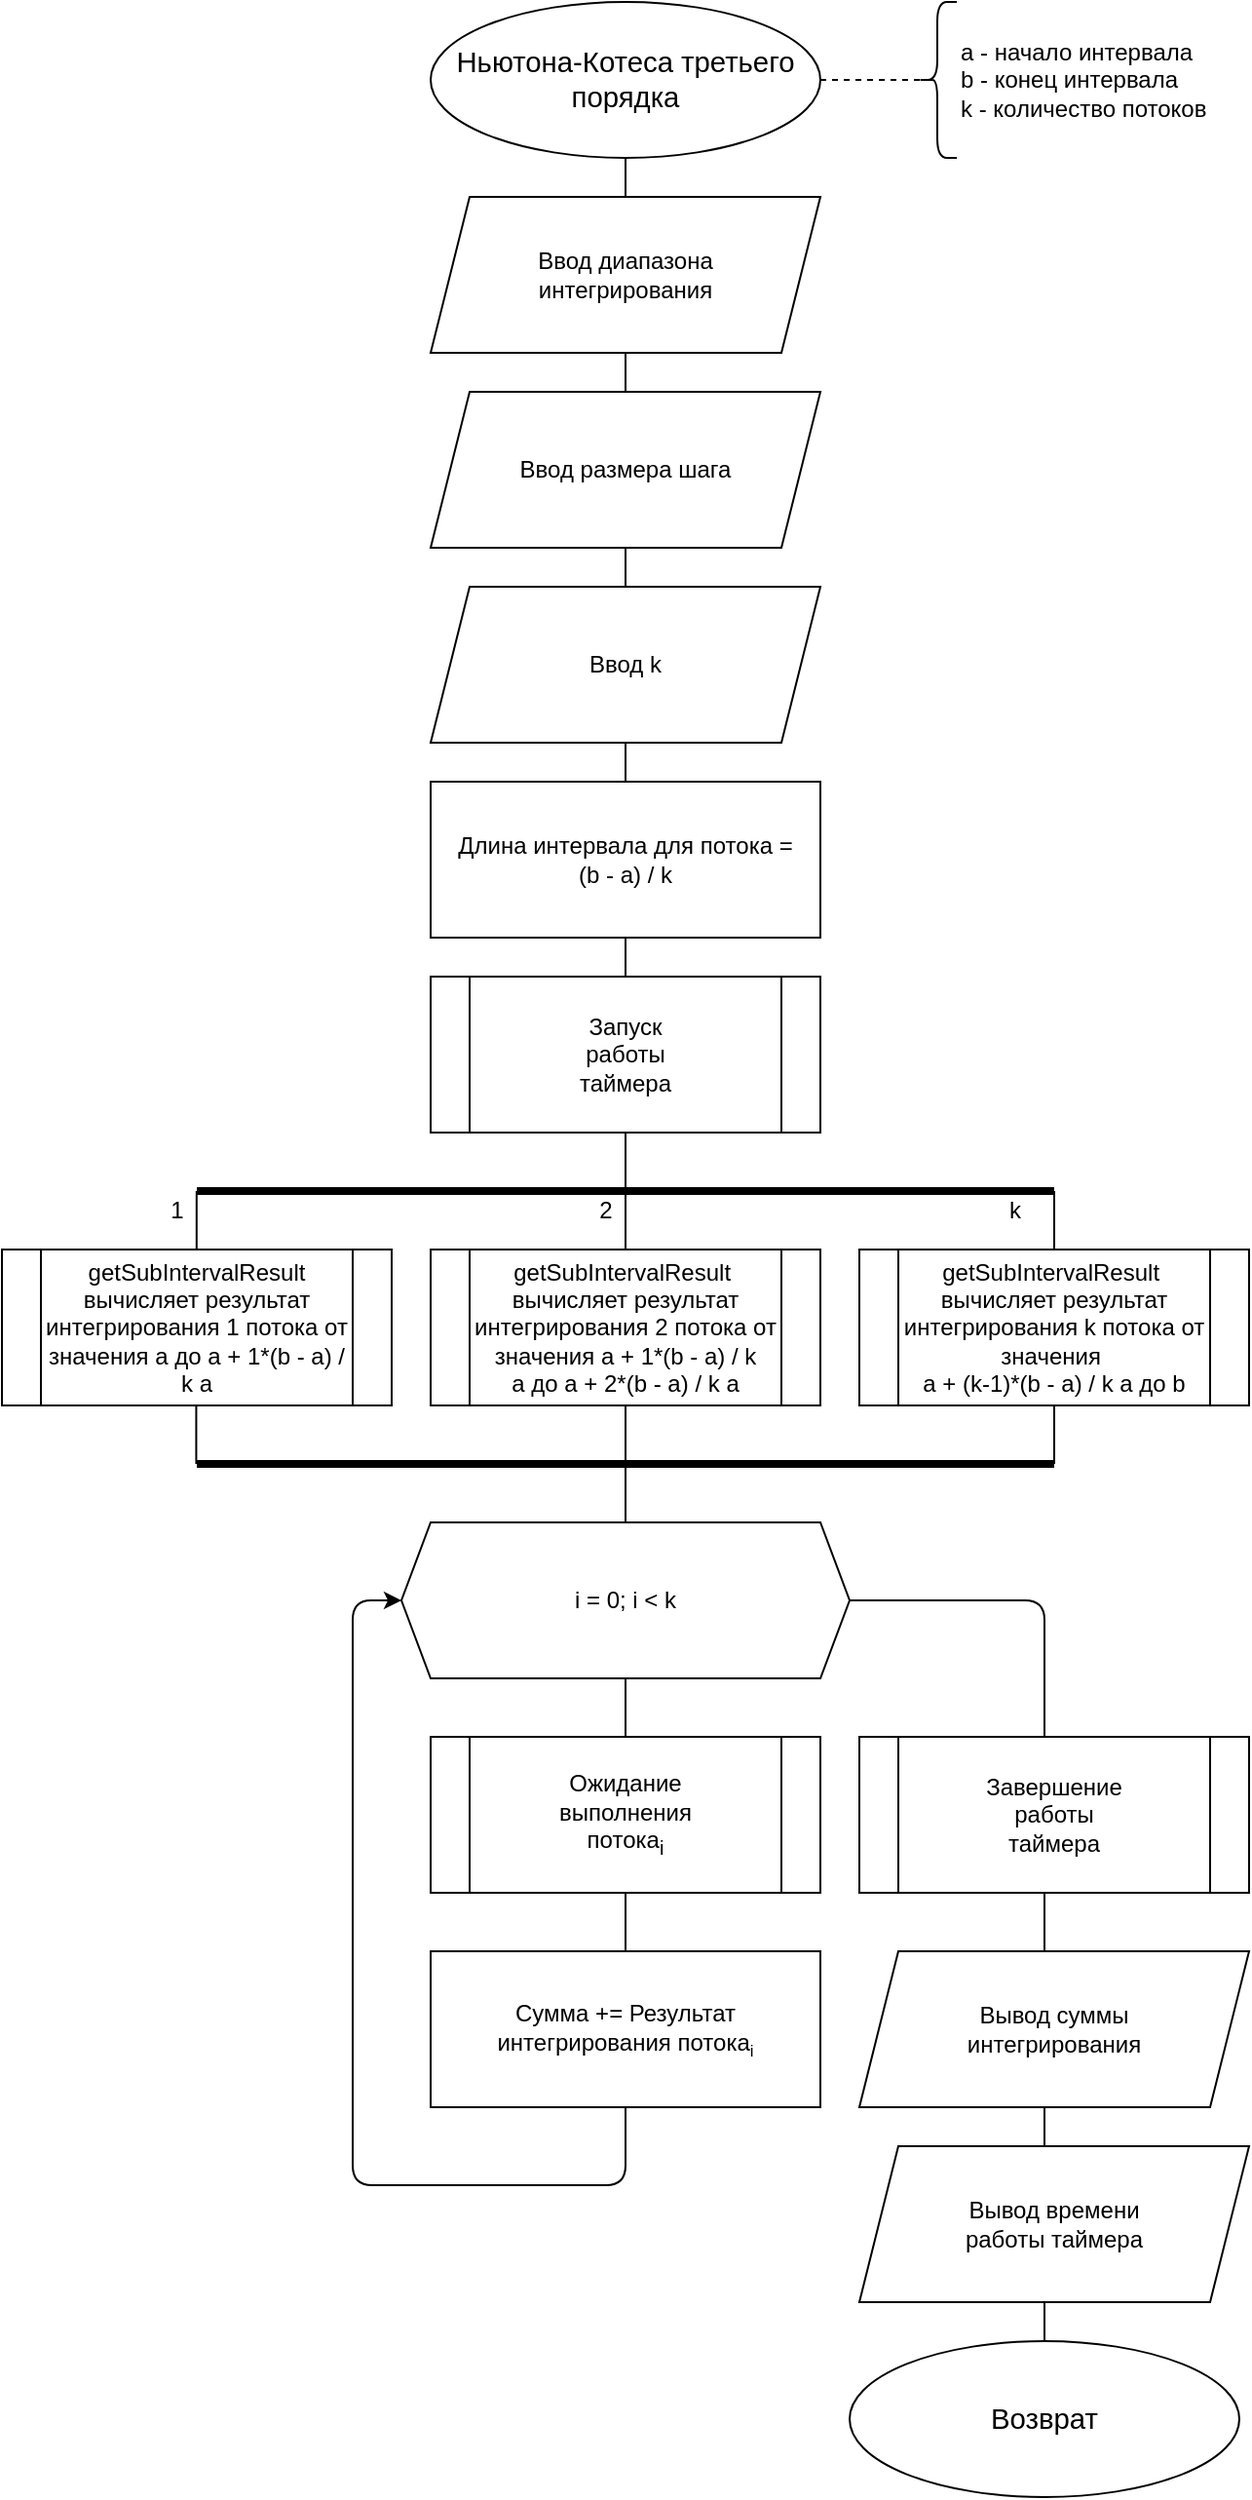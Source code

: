 <mxfile version="13.7.4" type="device"><diagram id="7dFLeUjiA9YY33CkXR7l" name="Page-1"><mxGraphModel dx="1640" dy="435" grid="1" gridSize="10" guides="1" tooltips="1" connect="1" arrows="1" fold="1" page="1" pageScale="1" pageWidth="827" pageHeight="1169" math="0" shadow="0"><root><mxCell id="0"/><mxCell id="1" parent="0"/><mxCell id="pJMV0x1qbv_8ZhTKLl63-28" value="" style="endArrow=none;html=1;exitX=1;exitY=0.5;exitDx=0;exitDy=0;entryX=0.5;entryY=0;entryDx=0;entryDy=0;" parent="1" source="pJMV0x1qbv_8ZhTKLl63-19" target="pJMV0x1qbv_8ZhTKLl63-27" edge="1"><mxGeometry width="50" height="50" relative="1" as="geometry"><mxPoint x="310" y="1160" as="sourcePoint"/><mxPoint x="360" y="1110" as="targetPoint"/><Array as="points"><mxPoint x="235" y="1110"/></Array></mxGeometry></mxCell><mxCell id="pJMV0x1qbv_8ZhTKLl63-23" value="" style="endArrow=classic;html=1;exitX=0.5;exitY=1;exitDx=0;exitDy=0;entryX=0;entryY=0.5;entryDx=0;entryDy=0;" parent="1" source="pJMV0x1qbv_8ZhTKLl63-19" target="pJMV0x1qbv_8ZhTKLl63-19" edge="1"><mxGeometry width="50" height="50" relative="1" as="geometry"><mxPoint x="-100" y="1570" as="sourcePoint"/><mxPoint x="-50" y="1520" as="targetPoint"/><Array as="points"><mxPoint x="20" y="1410"/><mxPoint x="-120" y="1410"/><mxPoint x="-120" y="1110"/></Array></mxGeometry></mxCell><mxCell id="pJMV0x1qbv_8ZhTKLl63-1" value="" style="endArrow=none;html=1;entryX=0.5;entryY=1;entryDx=0;entryDy=0;exitX=0.5;exitY=0;exitDx=0;exitDy=0;" parent="1" target="pJMV0x1qbv_8ZhTKLl63-2" edge="1"><mxGeometry width="50" height="50" relative="1" as="geometry"><mxPoint x="20" y="790" as="sourcePoint"/><mxPoint x="60" y="660" as="targetPoint"/></mxGeometry></mxCell><mxCell id="pJMV0x1qbv_8ZhTKLl63-2" value="&lt;span style=&quot;font-family: , &amp;#34;arial&amp;#34; ; font-size: 14.667px ; text-align: left ; background-color: rgb(255 , 255 , 255)&quot;&gt;Ньютона-Котеса третьего порядка&lt;/span&gt;" style="ellipse;whiteSpace=wrap;html=1;" parent="1" vertex="1"><mxGeometry x="-80" y="290" width="200" height="80" as="geometry"/></mxCell><mxCell id="pJMV0x1qbv_8ZhTKLl63-3" value="Ввод диапазона&lt;br&gt;интегрирования" style="shape=parallelogram;perimeter=parallelogramPerimeter;whiteSpace=wrap;html=1;fixedSize=1;" parent="1" vertex="1"><mxGeometry x="-80" y="390" width="200" height="80" as="geometry"/></mxCell><mxCell id="pJMV0x1qbv_8ZhTKLl63-4" value="Ввод размера шага" style="shape=parallelogram;perimeter=parallelogramPerimeter;whiteSpace=wrap;html=1;fixedSize=1;" parent="1" vertex="1"><mxGeometry x="-80" y="490" width="200" height="80" as="geometry"/></mxCell><mxCell id="pJMV0x1qbv_8ZhTKLl63-5" value="Ввод k" style="shape=parallelogram;perimeter=parallelogramPerimeter;whiteSpace=wrap;html=1;fixedSize=1;" parent="1" vertex="1"><mxGeometry x="-80" y="590" width="200" height="80" as="geometry"/></mxCell><mxCell id="pJMV0x1qbv_8ZhTKLl63-6" value="Длина интервала для потока =&lt;br&gt;(b - a) / k" style="rounded=0;whiteSpace=wrap;html=1;" parent="1" vertex="1"><mxGeometry x="-80" y="690" width="200" height="80" as="geometry"/></mxCell><mxCell id="pJMV0x1qbv_8ZhTKLl63-7" value="Запуск&lt;br&gt;работы&lt;br&gt;таймера" style="shape=process;whiteSpace=wrap;html=1;backgroundOutline=1;" parent="1" vertex="1"><mxGeometry x="-80" y="790" width="200" height="80" as="geometry"/></mxCell><mxCell id="pJMV0x1qbv_8ZhTKLl63-8" value="" style="endArrow=none;dashed=1;html=1;exitX=1;exitY=0.5;exitDx=0;exitDy=0;entryX=0.1;entryY=0.5;entryDx=0;entryDy=0;entryPerimeter=0;" parent="1" source="pJMV0x1qbv_8ZhTKLl63-2" target="pJMV0x1qbv_8ZhTKLl63-9" edge="1"><mxGeometry width="50" height="50" relative="1" as="geometry"><mxPoint x="250" y="500" as="sourcePoint"/><mxPoint x="200" y="330" as="targetPoint"/></mxGeometry></mxCell><mxCell id="pJMV0x1qbv_8ZhTKLl63-9" value="" style="shape=curlyBracket;whiteSpace=wrap;html=1;rounded=1;" parent="1" vertex="1"><mxGeometry x="170" y="290" width="20" height="80" as="geometry"/></mxCell><mxCell id="pJMV0x1qbv_8ZhTKLl63-10" value="&lt;div&gt;&lt;span&gt;a - начало интервала&lt;/span&gt;&lt;/div&gt;&lt;div&gt;&lt;span&gt;b - конец интервала&lt;/span&gt;&lt;/div&gt;&lt;div&gt;&lt;span&gt;k - количество потоков&lt;/span&gt;&lt;/div&gt;" style="text;html=1;strokeColor=none;fillColor=none;align=left;verticalAlign=middle;whiteSpace=wrap;rounded=0;" parent="1" vertex="1"><mxGeometry x="190" y="300" width="130" height="60" as="geometry"/></mxCell><mxCell id="pJMV0x1qbv_8ZhTKLl63-11" value="" style="endArrow=none;html=1;entryX=0.5;entryY=1;entryDx=0;entryDy=0;exitX=0.5;exitY=0;exitDx=0;exitDy=0;" parent="1" source="pJMV0x1qbv_8ZhTKLl63-12" target="pJMV0x1qbv_8ZhTKLl63-7" edge="1"><mxGeometry width="50" height="50" relative="1" as="geometry"><mxPoint x="20" y="900" as="sourcePoint"/><mxPoint x="30" y="920" as="targetPoint"/></mxGeometry></mxCell><mxCell id="pJMV0x1qbv_8ZhTKLl63-12" value="&lt;span&gt;getSubIntervalResult&amp;nbsp;&lt;br&gt;&lt;/span&gt;вычисляет результат интегрирования 2 потока&lt;span&gt;&amp;nbsp;от значения&amp;nbsp;&lt;/span&gt;а + 1*(b - a) / k a&lt;span&gt;&amp;nbsp;до а + 2*(b - a) / k a&lt;/span&gt;" style="shape=process;whiteSpace=wrap;html=1;backgroundOutline=1;" parent="1" vertex="1"><mxGeometry x="-80" y="930" width="200" height="80" as="geometry"/></mxCell><mxCell id="pJMV0x1qbv_8ZhTKLl63-14" value="getSubIntervalResult вычисляет результат интегрирования 1 потока от значения а до а + 1*(b - a) / k a" style="shape=process;whiteSpace=wrap;html=1;backgroundOutline=1;" parent="1" vertex="1"><mxGeometry x="-300" y="930" width="200" height="80" as="geometry"/></mxCell><mxCell id="pJMV0x1qbv_8ZhTKLl63-16" value="&lt;span&gt;getSubIntervalResult&amp;nbsp;&lt;br&gt;&lt;/span&gt;вычисляет результат интегрирования k потока&amp;nbsp;&lt;span&gt;от значения&amp;nbsp;&lt;br&gt;&lt;/span&gt;&lt;span&gt;а + (k-1)*(b - a) / k a&lt;/span&gt;&lt;span&gt;&amp;nbsp;до b&lt;/span&gt;" style="shape=process;whiteSpace=wrap;html=1;backgroundOutline=1;direction=west;" parent="1" vertex="1"><mxGeometry x="140" y="930" width="200" height="80" as="geometry"/></mxCell><mxCell id="pJMV0x1qbv_8ZhTKLl63-18" value="" style="endArrow=none;html=1;entryX=0.5;entryY=1;entryDx=0;entryDy=0;" parent="1" target="pJMV0x1qbv_8ZhTKLl63-12" edge="1"><mxGeometry width="50" height="50" relative="1" as="geometry"><mxPoint x="20" y="1070" as="sourcePoint"/><mxPoint x="40" y="890" as="targetPoint"/></mxGeometry></mxCell><mxCell id="pJMV0x1qbv_8ZhTKLl63-19" value="i = 0; i &amp;lt; k" style="shape=hexagon;perimeter=hexagonPerimeter2;whiteSpace=wrap;html=1;fixedSize=1;size=15;" parent="1" vertex="1"><mxGeometry x="-95" y="1070" width="230" height="80" as="geometry"/></mxCell><mxCell id="pJMV0x1qbv_8ZhTKLl63-20" value="Ожидание&lt;br&gt;выполнения&lt;br&gt;потока&lt;sub&gt;i&lt;/sub&gt;" style="shape=process;whiteSpace=wrap;html=1;backgroundOutline=1;" parent="1" vertex="1"><mxGeometry x="-80" y="1180" width="200" height="80" as="geometry"/></mxCell><mxCell id="pJMV0x1qbv_8ZhTKLl63-21" value="Сумма += Результат интегрирования потока&lt;span style=&quot;font-size: 10px&quot;&gt;&lt;sub&gt;i&lt;/sub&gt;&lt;/span&gt;" style="rounded=0;whiteSpace=wrap;html=1;" parent="1" vertex="1"><mxGeometry x="-80" y="1290" width="200" height="80" as="geometry"/></mxCell><mxCell id="pJMV0x1qbv_8ZhTKLl63-24" value="Завершение&lt;br&gt;работы&lt;br&gt;таймера" style="shape=process;whiteSpace=wrap;html=1;backgroundOutline=1;" parent="1" vertex="1"><mxGeometry x="140" y="1180" width="200" height="80" as="geometry"/></mxCell><mxCell id="pJMV0x1qbv_8ZhTKLl63-25" value="Вывод суммы&lt;br&gt;интегрирования" style="shape=parallelogram;perimeter=parallelogramPerimeter;whiteSpace=wrap;html=1;fixedSize=1;" parent="1" vertex="1"><mxGeometry x="140" y="1290" width="200" height="80" as="geometry"/></mxCell><mxCell id="pJMV0x1qbv_8ZhTKLl63-26" value="Вывод времени&lt;br&gt;работы таймера" style="shape=parallelogram;perimeter=parallelogramPerimeter;whiteSpace=wrap;html=1;fixedSize=1;" parent="1" vertex="1"><mxGeometry x="140" y="1390" width="200" height="80" as="geometry"/></mxCell><mxCell id="pJMV0x1qbv_8ZhTKLl63-27" value="&lt;div style=&quot;text-align: left&quot;&gt;&lt;span style=&quot;font-size: 14.667px ; background-color: rgb(255 , 255 , 255)&quot;&gt;Возврат&lt;/span&gt;&lt;/div&gt;" style="ellipse;whiteSpace=wrap;html=1;" parent="1" vertex="1"><mxGeometry x="135" y="1490" width="200" height="80" as="geometry"/></mxCell><mxCell id="pJMV0x1qbv_8ZhTKLl63-29" value="1" style="text;html=1;strokeColor=none;fillColor=none;align=center;verticalAlign=middle;whiteSpace=wrap;rounded=0;" parent="1" vertex="1"><mxGeometry x="-230" y="900" width="40" height="20" as="geometry"/></mxCell><mxCell id="pJMV0x1qbv_8ZhTKLl63-30" value="2" style="text;html=1;strokeColor=none;fillColor=none;align=center;verticalAlign=middle;whiteSpace=wrap;rounded=0;" parent="1" vertex="1"><mxGeometry x="-10" y="900" width="40" height="20" as="geometry"/></mxCell><mxCell id="pJMV0x1qbv_8ZhTKLl63-31" value="k" style="text;html=1;strokeColor=none;fillColor=none;align=center;verticalAlign=middle;whiteSpace=wrap;rounded=0;" parent="1" vertex="1"><mxGeometry x="200" y="900" width="40" height="20" as="geometry"/></mxCell><mxCell id="pJMV0x1qbv_8ZhTKLl63-33" value="" style="endArrow=none;html=1;entryX=0.5;entryY=1;entryDx=0;entryDy=0;exitX=0.5;exitY=0;exitDx=0;exitDy=0;" parent="1" source="pJMV0x1qbv_8ZhTKLl63-7" edge="1"><mxGeometry width="50" height="50" relative="1" as="geometry"><mxPoint x="20" y="790" as="sourcePoint"/><mxPoint x="20" y="770" as="targetPoint"/></mxGeometry></mxCell><mxCell id="oPqR2oc6Nwql5m4j3YPM-4" value="" style="endArrow=none;html=1;strokeWidth=1;exitX=0.5;exitY=1;exitDx=0;exitDy=0;" edge="1" parent="1" source="pJMV0x1qbv_8ZhTKLl63-16"><mxGeometry width="50" height="50" relative="1" as="geometry"><mxPoint x="210" y="950" as="sourcePoint"/><mxPoint x="240" y="900" as="targetPoint"/></mxGeometry></mxCell><mxCell id="oPqR2oc6Nwql5m4j3YPM-6" value="" style="endArrow=none;html=1;strokeWidth=1;exitX=0.5;exitY=1;exitDx=0;exitDy=0;" edge="1" parent="1"><mxGeometry width="50" height="50" relative="1" as="geometry"><mxPoint x="-200.1" y="930" as="sourcePoint"/><mxPoint x="-200.1" y="900" as="targetPoint"/></mxGeometry></mxCell><mxCell id="oPqR2oc6Nwql5m4j3YPM-7" value="" style="endArrow=none;html=1;strokeWidth=4;" edge="1" parent="1"><mxGeometry width="50" height="50" relative="1" as="geometry"><mxPoint x="-200" y="900" as="sourcePoint"/><mxPoint x="240" y="900" as="targetPoint"/></mxGeometry></mxCell><mxCell id="oPqR2oc6Nwql5m4j3YPM-8" value="" style="endArrow=none;html=1;strokeWidth=4;" edge="1" parent="1"><mxGeometry width="50" height="50" relative="1" as="geometry"><mxPoint x="-200" y="1040" as="sourcePoint"/><mxPoint x="240" y="1040" as="targetPoint"/></mxGeometry></mxCell><mxCell id="oPqR2oc6Nwql5m4j3YPM-9" value="" style="endArrow=none;html=1;strokeWidth=1;exitX=0.5;exitY=1;exitDx=0;exitDy=0;" edge="1" parent="1"><mxGeometry width="50" height="50" relative="1" as="geometry"><mxPoint x="-200.29" y="1040" as="sourcePoint"/><mxPoint x="-200.29" y="1010" as="targetPoint"/></mxGeometry></mxCell><mxCell id="oPqR2oc6Nwql5m4j3YPM-10" value="" style="endArrow=none;html=1;strokeWidth=1;exitX=0.5;exitY=1;exitDx=0;exitDy=0;" edge="1" parent="1"><mxGeometry width="50" height="50" relative="1" as="geometry"><mxPoint x="240" y="1040" as="sourcePoint"/><mxPoint x="240" y="1010" as="targetPoint"/></mxGeometry></mxCell></root></mxGraphModel></diagram></mxfile>
